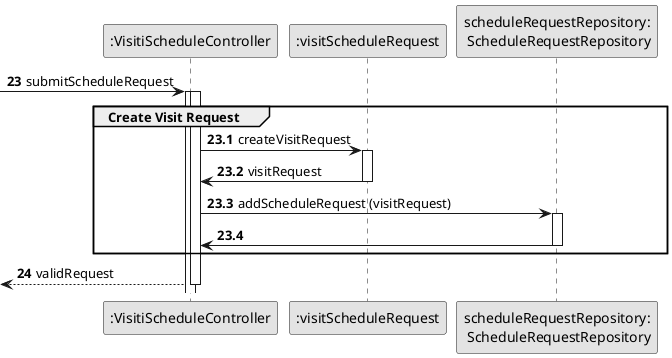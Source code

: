 @startuml
skinparam monochrome true
skinparam packageStyle rectangle
skinparam shadowing false


participant ":VisitiScheduleController" as CTRL
participant ":visitScheduleRequest" as visit
participant "scheduleRequestRepository:\n ScheduleRequestRepository" as schdlRep


autonumber 23
-> CTRL: submitScheduleRequest

autonumber 23.1
activate CTRL
    group Create Visit Request

        activate CTRL
        CTRL -> visit : createVisitRequest
        activate visit

        visit -> CTRL : visitRequest
        deactivate visit


        CTRL -> schdlRep : addScheduleRequest (visitRequest)
        activate schdlRep

        schdlRep -> CTRL :
        deactivate schdlRep

    end group
    autonumber 24
    <-- CTRL : validRequest
deactivate CTRL


@enduml